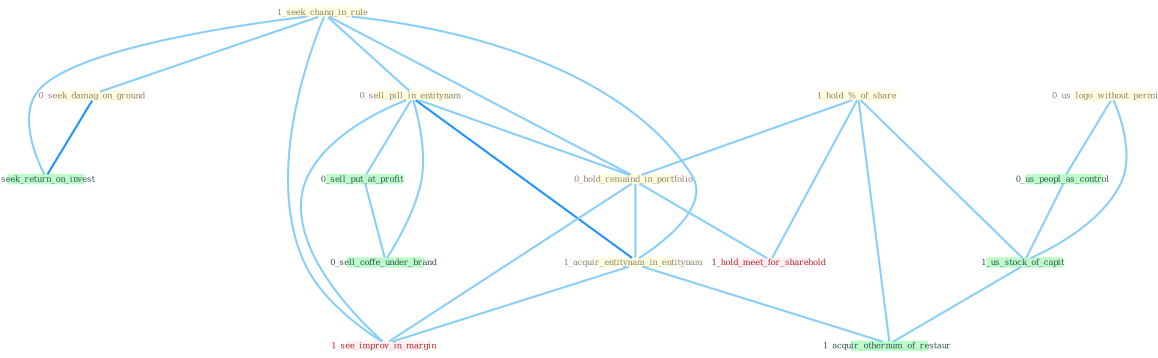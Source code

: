 Graph G{ 
    node
    [shape=polygon,style=filled,width=.5,height=.06,color="#BDFCC9",fixedsize=true,fontsize=4,
    fontcolor="#2f4f4f"];
    {node
    [color="#ffffe0", fontcolor="#8b7d6b"] "1_seek_chang_in_rule " "1_hold_%_of_share " "0_us_logo_without_permiss " "0_sell_pill_in_entitynam " "0_hold_remaind_in_portfolio " "0_seek_damag_on_ground " "1_acquir_entitynam_in_entitynam "}
{node [color="#fff0f5", fontcolor="#b22222"] "1_see_improv_in_margin " "1_hold_meet_for_sharehold "}
edge [color="#B0E2FF"];

	"1_seek_chang_in_rule " -- "0_sell_pill_in_entitynam " [w="1", color="#87cefa" ];
	"1_seek_chang_in_rule " -- "0_hold_remaind_in_portfolio " [w="1", color="#87cefa" ];
	"1_seek_chang_in_rule " -- "0_seek_damag_on_ground " [w="1", color="#87cefa" ];
	"1_seek_chang_in_rule " -- "1_acquir_entitynam_in_entitynam " [w="1", color="#87cefa" ];
	"1_seek_chang_in_rule " -- "0_seek_return_on_invest " [w="1", color="#87cefa" ];
	"1_seek_chang_in_rule " -- "1_see_improv_in_margin " [w="1", color="#87cefa" ];
	"1_hold_%_of_share " -- "0_hold_remaind_in_portfolio " [w="1", color="#87cefa" ];
	"1_hold_%_of_share " -- "1_us_stock_of_capit " [w="1", color="#87cefa" ];
	"1_hold_%_of_share " -- "1_hold_meet_for_sharehold " [w="1", color="#87cefa" ];
	"1_hold_%_of_share " -- "1_acquir_othernum_of_restaur " [w="1", color="#87cefa" ];
	"0_us_logo_without_permiss " -- "0_us_peopl_as_control " [w="1", color="#87cefa" ];
	"0_us_logo_without_permiss " -- "1_us_stock_of_capit " [w="1", color="#87cefa" ];
	"0_sell_pill_in_entitynam " -- "0_hold_remaind_in_portfolio " [w="1", color="#87cefa" ];
	"0_sell_pill_in_entitynam " -- "1_acquir_entitynam_in_entitynam " [w="2", color="#1e90ff" , len=0.8];
	"0_sell_pill_in_entitynam " -- "0_sell_put_at_profit " [w="1", color="#87cefa" ];
	"0_sell_pill_in_entitynam " -- "1_see_improv_in_margin " [w="1", color="#87cefa" ];
	"0_sell_pill_in_entitynam " -- "0_sell_coffe_under_brand " [w="1", color="#87cefa" ];
	"0_hold_remaind_in_portfolio " -- "1_acquir_entitynam_in_entitynam " [w="1", color="#87cefa" ];
	"0_hold_remaind_in_portfolio " -- "1_see_improv_in_margin " [w="1", color="#87cefa" ];
	"0_hold_remaind_in_portfolio " -- "1_hold_meet_for_sharehold " [w="1", color="#87cefa" ];
	"0_seek_damag_on_ground " -- "0_seek_return_on_invest " [w="2", color="#1e90ff" , len=0.8];
	"1_acquir_entitynam_in_entitynam " -- "1_see_improv_in_margin " [w="1", color="#87cefa" ];
	"1_acquir_entitynam_in_entitynam " -- "1_acquir_othernum_of_restaur " [w="1", color="#87cefa" ];
	"0_us_peopl_as_control " -- "1_us_stock_of_capit " [w="1", color="#87cefa" ];
	"0_sell_put_at_profit " -- "0_sell_coffe_under_brand " [w="1", color="#87cefa" ];
	"1_us_stock_of_capit " -- "1_acquir_othernum_of_restaur " [w="1", color="#87cefa" ];
}